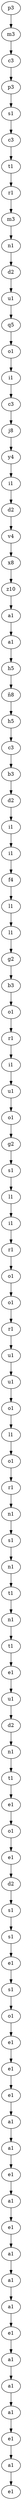 digraph G 
 { 
0 [label=p3];
1 [label=m3];
2 [label=c3];
3 [label=p3];
4 [label=s1];
5 [label=c3];
6 [label=t1];
7 [label=r1];
8 [label=m3];
9 [label=n1];
10 [label=d2];
11 [label=u1];
12 [label=q5];
13 [label=o1];
14 [label=i1];
15 [label=c3];
16 [label=j8];
17 [label=y4];
18 [label=i1];
19 [label=d2];
20 [label=v4];
21 [label=x8];
22 [label=z10];
23 [label=a1];
24 [label=a1];
25 [label=h5];
26 [label=ñ8];
27 [label=h5];
28 [label=c3];
29 [label=b3];
30 [label=d2];
31 [label=i1];
32 [label=i1];
33 [label=f4];
34 [label=l1];
35 [label=l1];
36 [label=g2];
37 [label=b3];
38 [label=o1];
39 [label=r1];
40 [label=i1];
41 [label=u1];
42 [label=o1];
43 [label=g2];
44 [label=s1];
45 [label=l1];
46 [label=i1];
47 [label=r1];
48 [label=o1];
49 [label=o1];
50 [label=r1];
51 [label=u1];
52 [label=u1];
53 [label=o1];
54 [label=l1];
55 [label=o1];
56 [label=r1];
57 [label=n1];
58 [label=s1];
59 [label=n1];
60 [label=t1];
61 [label=n1];
62 [label=t1];
63 [label=e1];
64 [label=u1];
65 [label=d2];
66 [label=n1];
67 [label=t1];
68 [label=e1];
69 [label=o1];
70 [label=e1];
71 [label=d2];
72 [label=s1];
73 [label=s1];
74 [label=e1];
75 [label=s1];
76 [label=o1];
77 [label=e1];
78 [label=e1];
79 [label=e1];
80 [label=a1];
81 [label=a1];
82 [label=e1];
83 [label=a1];
84 [label=e1];
85 [label=a1];
86 [label=a1];
87 [label=a1];
88 [label=e1];
89 [label=a1];
90 [label=a1];
91 [label=a1];
92 [label=e1];
93 [label=a1];
94 [label=e1];
0->1;
1->2;
2->3;
3->4;
4->5;
5->6;
6->7;
7->8;
8->9;
9->10;
10->11;
11->12;
12->13;
13->14;
14->15;
15->16;
16->17;
17->18;
18->19;
19->20;
20->21;
21->22;
22->23;
23->24;
24->25;
25->26;
26->27;
27->28;
28->29;
29->30;
30->31;
31->32;
32->33;
33->34;
34->35;
35->36;
36->37;
37->38;
38->39;
39->40;
40->41;
41->42;
42->43;
43->44;
44->45;
45->46;
46->47;
47->48;
48->49;
49->50;
50->51;
51->52;
52->53;
53->54;
54->55;
55->56;
56->57;
57->58;
58->59;
59->60;
60->61;
61->62;
62->63;
63->64;
64->65;
65->66;
66->67;
67->68;
68->69;
69->70;
70->71;
71->72;
72->73;
73->74;
74->75;
75->76;
76->77;
77->78;
78->79;
79->80;
80->81;
81->82;
82->83;
83->84;
84->85;
85->86;
86->87;
87->88;
88->89;
89->90;
90->91;
91->92;
92->93;
93->94;
}